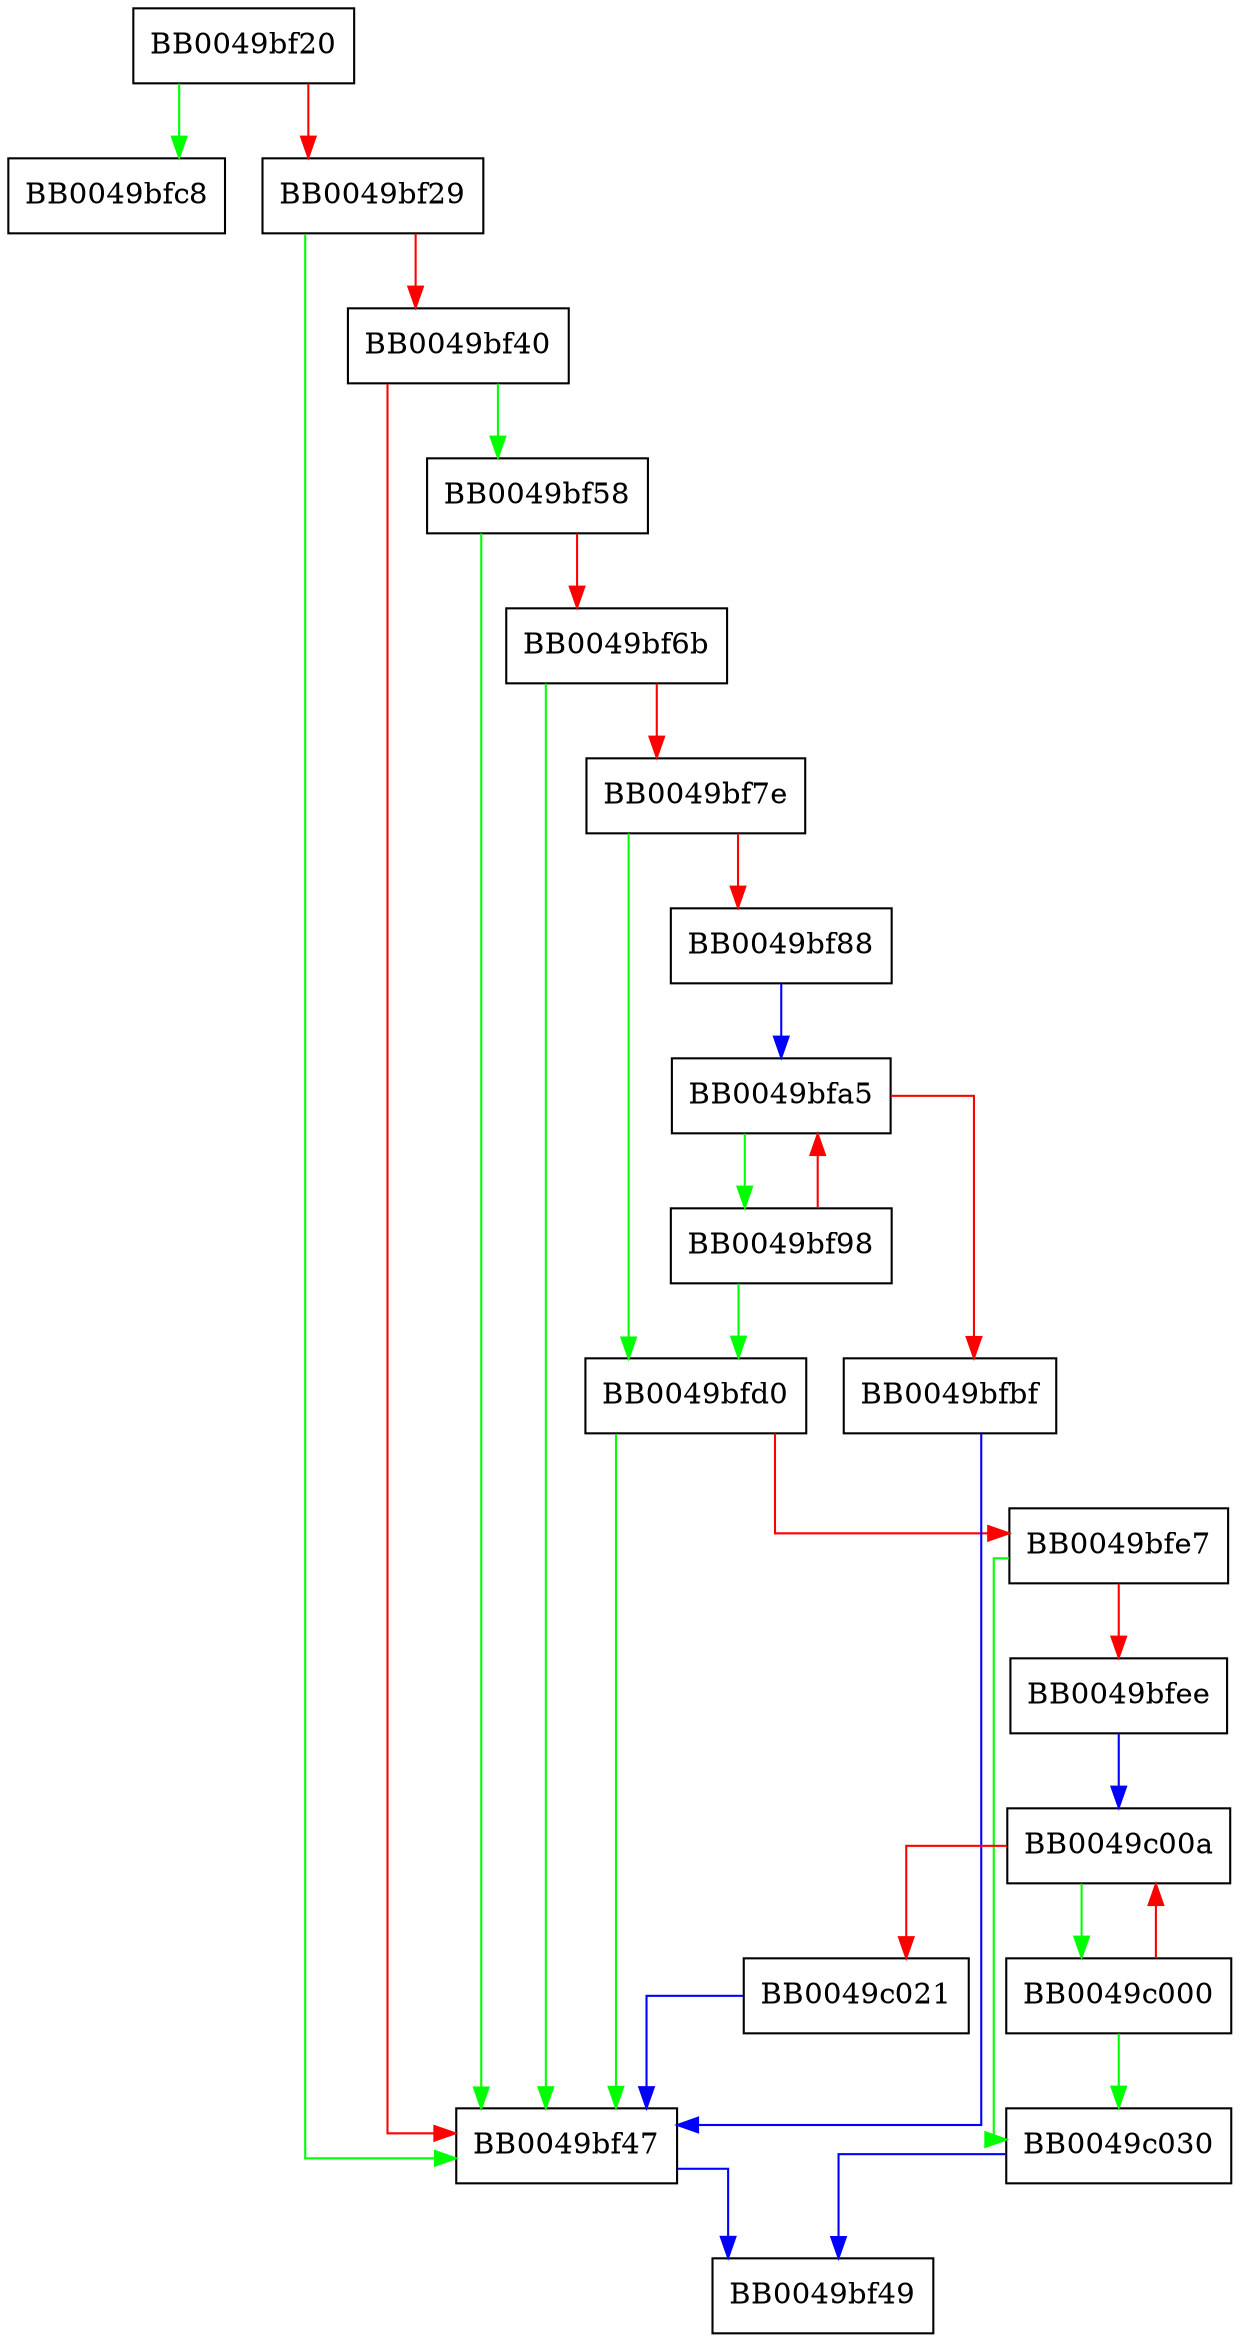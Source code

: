 digraph SSL_SESSION_print_keylog {
  node [shape="box"];
  graph [splines=ortho];
  BB0049bf20 -> BB0049bfc8 [color="green"];
  BB0049bf20 -> BB0049bf29 [color="red"];
  BB0049bf29 -> BB0049bf47 [color="green"];
  BB0049bf29 -> BB0049bf40 [color="red"];
  BB0049bf40 -> BB0049bf58 [color="green"];
  BB0049bf40 -> BB0049bf47 [color="red"];
  BB0049bf47 -> BB0049bf49 [color="blue"];
  BB0049bf58 -> BB0049bf47 [color="green"];
  BB0049bf58 -> BB0049bf6b [color="red"];
  BB0049bf6b -> BB0049bf47 [color="green"];
  BB0049bf6b -> BB0049bf7e [color="red"];
  BB0049bf7e -> BB0049bfd0 [color="green"];
  BB0049bf7e -> BB0049bf88 [color="red"];
  BB0049bf88 -> BB0049bfa5 [color="blue"];
  BB0049bf98 -> BB0049bfd0 [color="green"];
  BB0049bf98 -> BB0049bfa5 [color="red"];
  BB0049bfa5 -> BB0049bf98 [color="green"];
  BB0049bfa5 -> BB0049bfbf [color="red"];
  BB0049bfbf -> BB0049bf47 [color="blue"];
  BB0049bfd0 -> BB0049bf47 [color="green"];
  BB0049bfd0 -> BB0049bfe7 [color="red"];
  BB0049bfe7 -> BB0049c030 [color="green"];
  BB0049bfe7 -> BB0049bfee [color="red"];
  BB0049bfee -> BB0049c00a [color="blue"];
  BB0049c000 -> BB0049c030 [color="green"];
  BB0049c000 -> BB0049c00a [color="red"];
  BB0049c00a -> BB0049c000 [color="green"];
  BB0049c00a -> BB0049c021 [color="red"];
  BB0049c021 -> BB0049bf47 [color="blue"];
  BB0049c030 -> BB0049bf49 [color="blue"];
}
